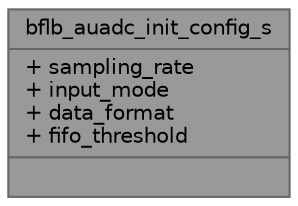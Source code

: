 digraph "bflb_auadc_init_config_s"
{
 // LATEX_PDF_SIZE
  bgcolor="transparent";
  edge [fontname=Helvetica,fontsize=10,labelfontname=Helvetica,labelfontsize=10];
  node [fontname=Helvetica,fontsize=10,shape=box,height=0.2,width=0.4];
  Node1 [shape=record,label="{bflb_auadc_init_config_s\n|+ sampling_rate\l+ input_mode\l+ data_format\l+ fifo_threshold\l|}",height=0.2,width=0.4,color="gray40", fillcolor="grey60", style="filled", fontcolor="black",tooltip="auadc initialization configuration structure"];
}
